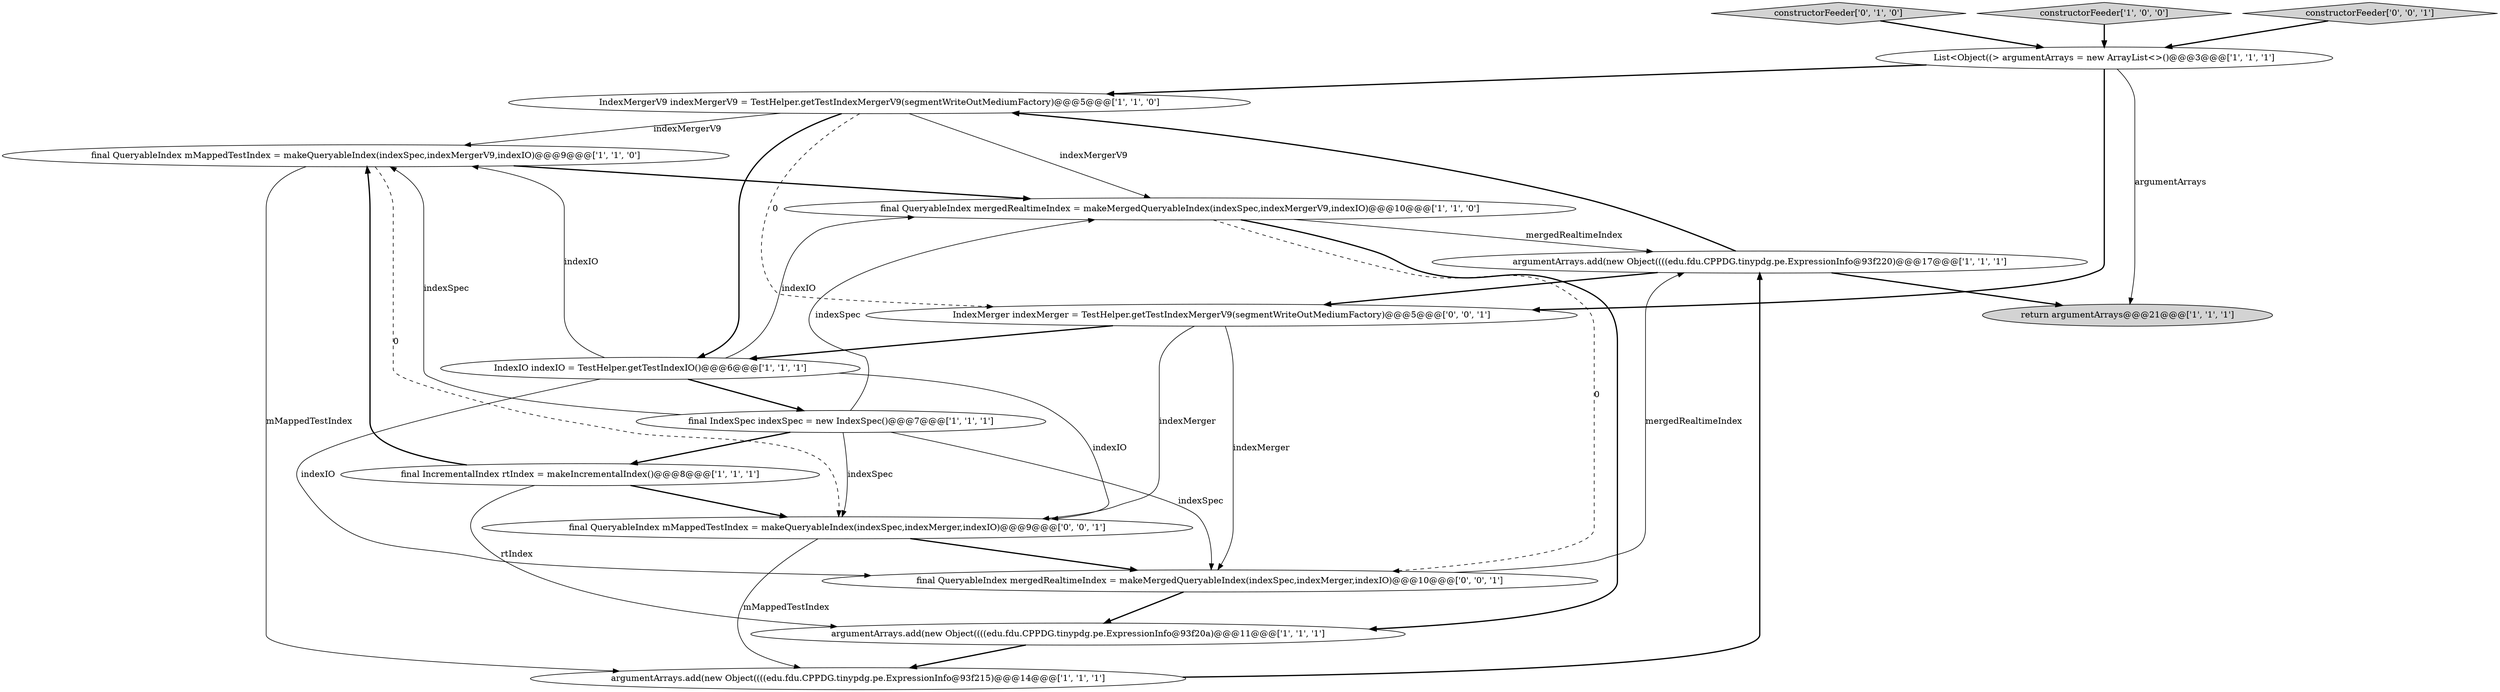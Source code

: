 digraph {
12 [style = filled, label = "constructorFeeder['0', '1', '0']", fillcolor = lightgray, shape = diamond image = "AAA0AAABBB2BBB"];
6 [style = filled, label = "argumentArrays.add(new Object((((edu.fdu.CPPDG.tinypdg.pe.ExpressionInfo@93f220)@@@17@@@['1', '1', '1']", fillcolor = white, shape = ellipse image = "AAA0AAABBB1BBB"];
2 [style = filled, label = "final QueryableIndex mMappedTestIndex = makeQueryableIndex(indexSpec,indexMergerV9,indexIO)@@@9@@@['1', '1', '0']", fillcolor = white, shape = ellipse image = "AAA0AAABBB1BBB"];
3 [style = filled, label = "constructorFeeder['1', '0', '0']", fillcolor = lightgray, shape = diamond image = "AAA0AAABBB1BBB"];
1 [style = filled, label = "IndexMergerV9 indexMergerV9 = TestHelper.getTestIndexMergerV9(segmentWriteOutMediumFactory)@@@5@@@['1', '1', '0']", fillcolor = white, shape = ellipse image = "AAA0AAABBB1BBB"];
5 [style = filled, label = "final QueryableIndex mergedRealtimeIndex = makeMergedQueryableIndex(indexSpec,indexMergerV9,indexIO)@@@10@@@['1', '1', '0']", fillcolor = white, shape = ellipse image = "AAA0AAABBB1BBB"];
7 [style = filled, label = "List<Object((> argumentArrays = new ArrayList<>()@@@3@@@['1', '1', '1']", fillcolor = white, shape = ellipse image = "AAA0AAABBB1BBB"];
0 [style = filled, label = "argumentArrays.add(new Object((((edu.fdu.CPPDG.tinypdg.pe.ExpressionInfo@93f20a)@@@11@@@['1', '1', '1']", fillcolor = white, shape = ellipse image = "AAA0AAABBB1BBB"];
13 [style = filled, label = "final QueryableIndex mergedRealtimeIndex = makeMergedQueryableIndex(indexSpec,indexMerger,indexIO)@@@10@@@['0', '0', '1']", fillcolor = white, shape = ellipse image = "AAA0AAABBB3BBB"];
15 [style = filled, label = "constructorFeeder['0', '0', '1']", fillcolor = lightgray, shape = diamond image = "AAA0AAABBB3BBB"];
16 [style = filled, label = "final QueryableIndex mMappedTestIndex = makeQueryableIndex(indexSpec,indexMerger,indexIO)@@@9@@@['0', '0', '1']", fillcolor = white, shape = ellipse image = "AAA0AAABBB3BBB"];
10 [style = filled, label = "argumentArrays.add(new Object((((edu.fdu.CPPDG.tinypdg.pe.ExpressionInfo@93f215)@@@14@@@['1', '1', '1']", fillcolor = white, shape = ellipse image = "AAA0AAABBB1BBB"];
9 [style = filled, label = "final IncrementalIndex rtIndex = makeIncrementalIndex()@@@8@@@['1', '1', '1']", fillcolor = white, shape = ellipse image = "AAA0AAABBB1BBB"];
4 [style = filled, label = "final IndexSpec indexSpec = new IndexSpec()@@@7@@@['1', '1', '1']", fillcolor = white, shape = ellipse image = "AAA0AAABBB1BBB"];
8 [style = filled, label = "IndexIO indexIO = TestHelper.getTestIndexIO()@@@6@@@['1', '1', '1']", fillcolor = white, shape = ellipse image = "AAA0AAABBB1BBB"];
14 [style = filled, label = "IndexMerger indexMerger = TestHelper.getTestIndexMergerV9(segmentWriteOutMediumFactory)@@@5@@@['0', '0', '1']", fillcolor = white, shape = ellipse image = "AAA0AAABBB3BBB"];
11 [style = filled, label = "return argumentArrays@@@21@@@['1', '1', '1']", fillcolor = lightgray, shape = ellipse image = "AAA0AAABBB1BBB"];
14->16 [style = solid, label="indexMerger"];
14->13 [style = solid, label="indexMerger"];
4->9 [style = bold, label=""];
5->13 [style = dashed, label="0"];
16->13 [style = bold, label=""];
2->5 [style = bold, label=""];
8->5 [style = solid, label="indexIO"];
7->1 [style = bold, label=""];
1->8 [style = bold, label=""];
15->7 [style = bold, label=""];
8->16 [style = solid, label="indexIO"];
1->14 [style = dashed, label="0"];
9->2 [style = bold, label=""];
9->0 [style = solid, label="rtIndex"];
4->13 [style = solid, label="indexSpec"];
10->6 [style = bold, label=""];
12->7 [style = bold, label=""];
9->16 [style = bold, label=""];
8->2 [style = solid, label="indexIO"];
7->14 [style = bold, label=""];
6->14 [style = bold, label=""];
1->2 [style = solid, label="indexMergerV9"];
6->1 [style = bold, label=""];
0->10 [style = bold, label=""];
13->6 [style = solid, label="mergedRealtimeIndex"];
4->5 [style = solid, label="indexSpec"];
5->0 [style = bold, label=""];
3->7 [style = bold, label=""];
7->11 [style = solid, label="argumentArrays"];
2->10 [style = solid, label="mMappedTestIndex"];
2->16 [style = dashed, label="0"];
6->11 [style = bold, label=""];
5->6 [style = solid, label="mergedRealtimeIndex"];
4->16 [style = solid, label="indexSpec"];
14->8 [style = bold, label=""];
16->10 [style = solid, label="mMappedTestIndex"];
8->4 [style = bold, label=""];
1->5 [style = solid, label="indexMergerV9"];
8->13 [style = solid, label="indexIO"];
4->2 [style = solid, label="indexSpec"];
13->0 [style = bold, label=""];
}
